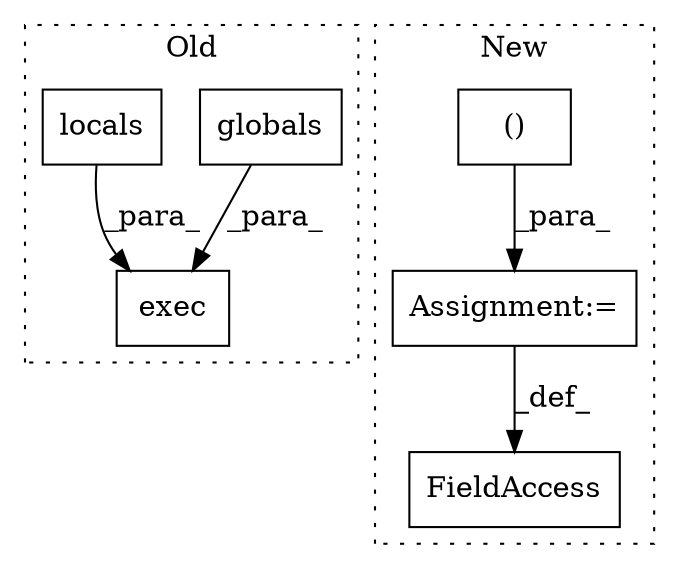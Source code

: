 digraph G {
subgraph cluster0 {
1 [label="globals" a="32" s="3663" l="9" shape="box"];
5 [label="exec" a="32" s="3636,3681" l="5,1" shape="box"];
6 [label="locals" a="32" s="3673" l="8" shape="box"];
label = "Old";
style="dotted";
}
subgraph cluster1 {
2 [label="()" a="106" s="3609" l="25" shape="box"];
3 [label="Assignment:=" a="7" s="3601" l="8" shape="box"];
4 [label="FieldAccess" a="22" s="3589" l="12" shape="box"];
label = "New";
style="dotted";
}
1 -> 5 [label="_para_"];
2 -> 3 [label="_para_"];
3 -> 4 [label="_def_"];
6 -> 5 [label="_para_"];
}